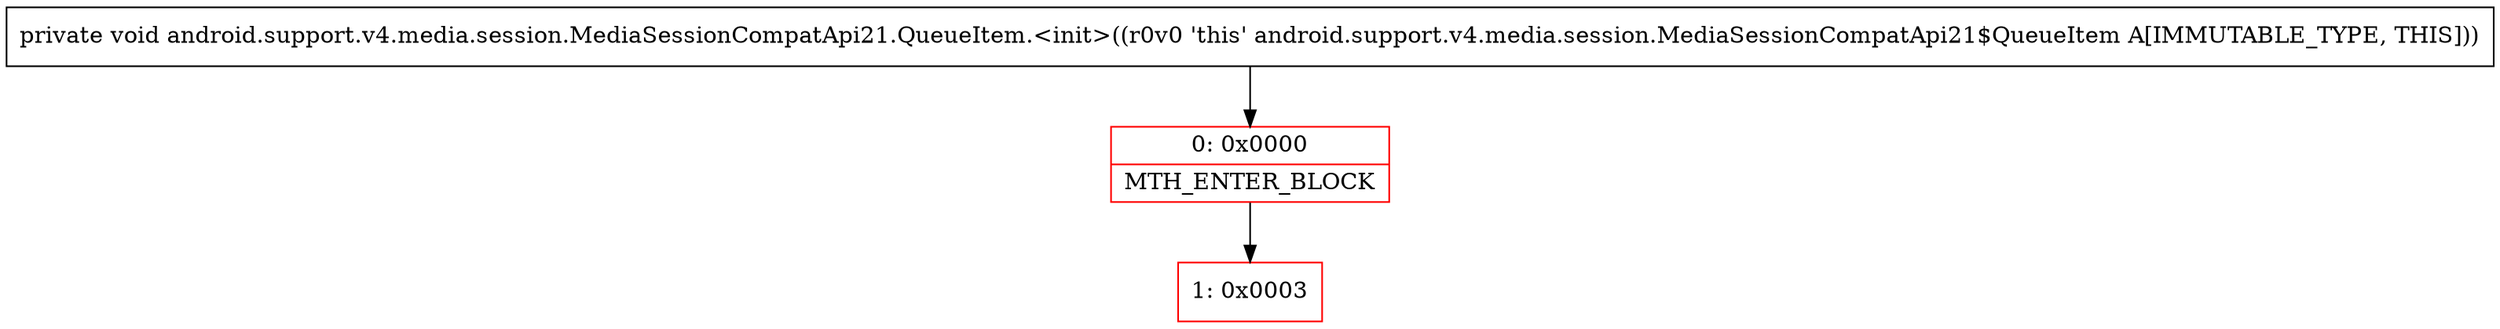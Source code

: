 digraph "CFG forandroid.support.v4.media.session.MediaSessionCompatApi21.QueueItem.\<init\>()V" {
subgraph cluster_Region_2084978526 {
label = "R(0)";
node [shape=record,color=blue];
}
Node_0 [shape=record,color=red,label="{0\:\ 0x0000|MTH_ENTER_BLOCK\l}"];
Node_1 [shape=record,color=red,label="{1\:\ 0x0003}"];
MethodNode[shape=record,label="{private void android.support.v4.media.session.MediaSessionCompatApi21.QueueItem.\<init\>((r0v0 'this' android.support.v4.media.session.MediaSessionCompatApi21$QueueItem A[IMMUTABLE_TYPE, THIS])) }"];
MethodNode -> Node_0;
Node_0 -> Node_1;
}


